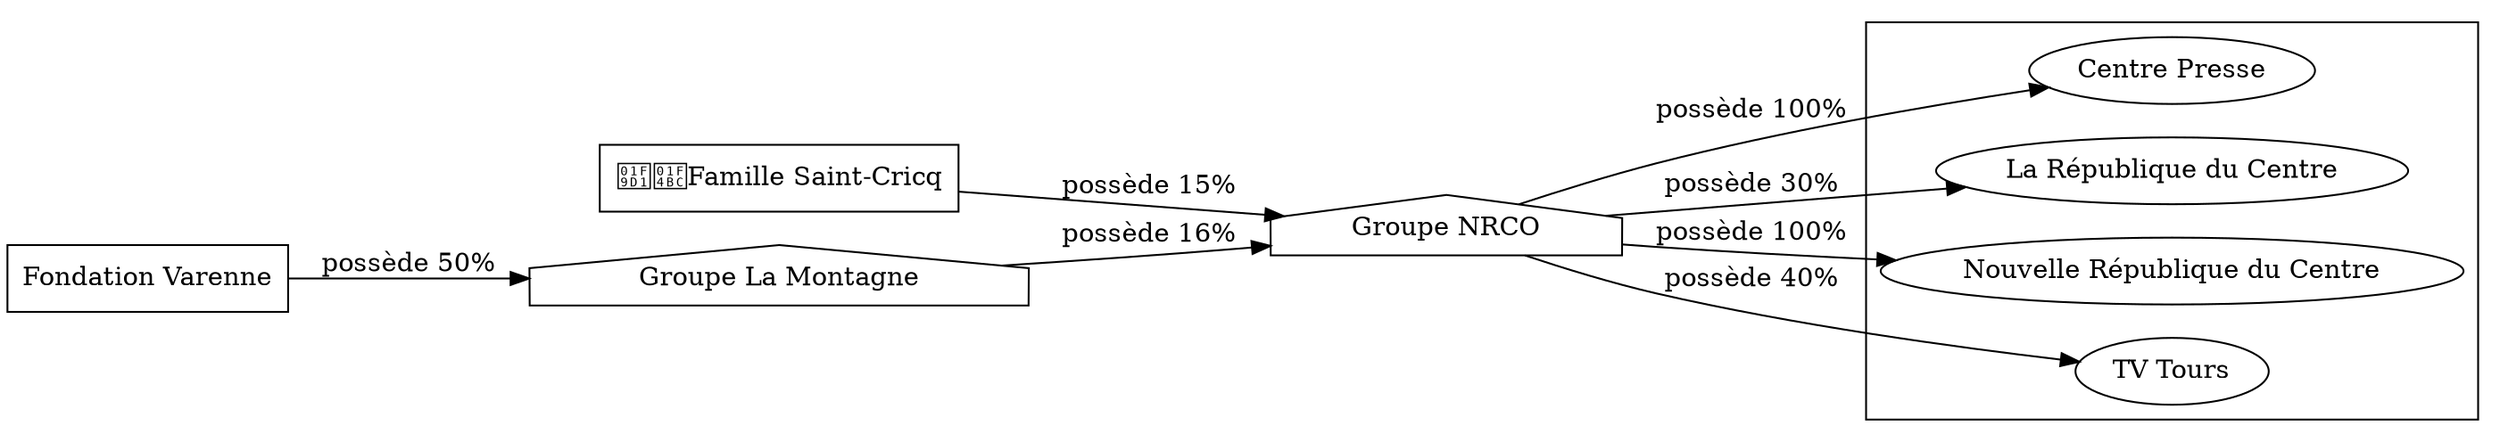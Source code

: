 digraph {
  rankdir=LR;
  subgraph roots {
    
      "famille-saint-cricq-221"[label="🧑‍💼Famille Saint-Cricq" shape=box]
    
      "fondation-varenne-220"[label="Fondation Varenne" shape=box]
    
  }

  
    "groupe-nrco-237"[label="Groupe NRCO" shape=house]
  
    "groupe-la-montagne-222"[label="Groupe La Montagne" shape=house]
  

  subgraph clusterLeaves {
    
      "centre-presse-239"[label="Centre Presse"]
    
      "la-republique-du-centre-236"[label="La République du Centre"]
    
      "nouvelle-republique-du-centre-238"[label="Nouvelle République du Centre"]
    
      "tv-tours-240"[label="TV Tours"]
    
  }

  
    "famille-saint-cricq-221" -> "groupe-nrco-237" [
      label="possède 15%"
    ]
  
    "groupe-la-montagne-222" -> "groupe-nrco-237" [
      label="possède 16%"
    ]
  
    "fondation-varenne-220" -> "groupe-la-montagne-222" [
      label="possède 50%"
    ]
  
    "groupe-nrco-237" -> "centre-presse-239" [
      label="possède 100%"
    ]
  
    "groupe-nrco-237" -> "la-republique-du-centre-236" [
      label="possède 30%"
    ]
  
    "groupe-nrco-237" -> "nouvelle-republique-du-centre-238" [
      label="possède 100%"
    ]
  
    "groupe-nrco-237" -> "tv-tours-240" [
      label="possède 40%"
    ]
  
}
